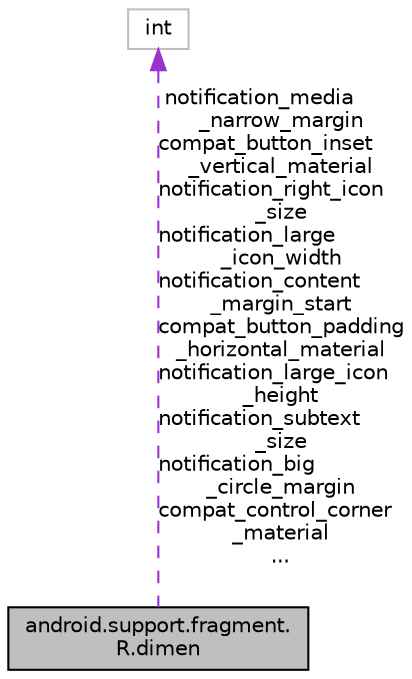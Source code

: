 digraph "android.support.fragment.R.dimen"
{
 // INTERACTIVE_SVG=YES
 // LATEX_PDF_SIZE
  edge [fontname="Helvetica",fontsize="10",labelfontname="Helvetica",labelfontsize="10"];
  node [fontname="Helvetica",fontsize="10",shape=record];
  Node1 [label="android.support.fragment.\lR.dimen",height=0.2,width=0.4,color="black", fillcolor="grey75", style="filled", fontcolor="black",tooltip=" "];
  Node2 -> Node1 [dir="back",color="darkorchid3",fontsize="10",style="dashed",label=" notification_media\l_narrow_margin\ncompat_button_inset\l_vertical_material\nnotification_right_icon\l_size\nnotification_large\l_icon_width\nnotification_content\l_margin_start\ncompat_button_padding\l_horizontal_material\nnotification_large_icon\l_height\nnotification_subtext\l_size\nnotification_big\l_circle_margin\ncompat_control_corner\l_material\n..." ,fontname="Helvetica"];
  Node2 [label="int",height=0.2,width=0.4,color="grey75", fillcolor="white", style="filled",tooltip=" "];
}
